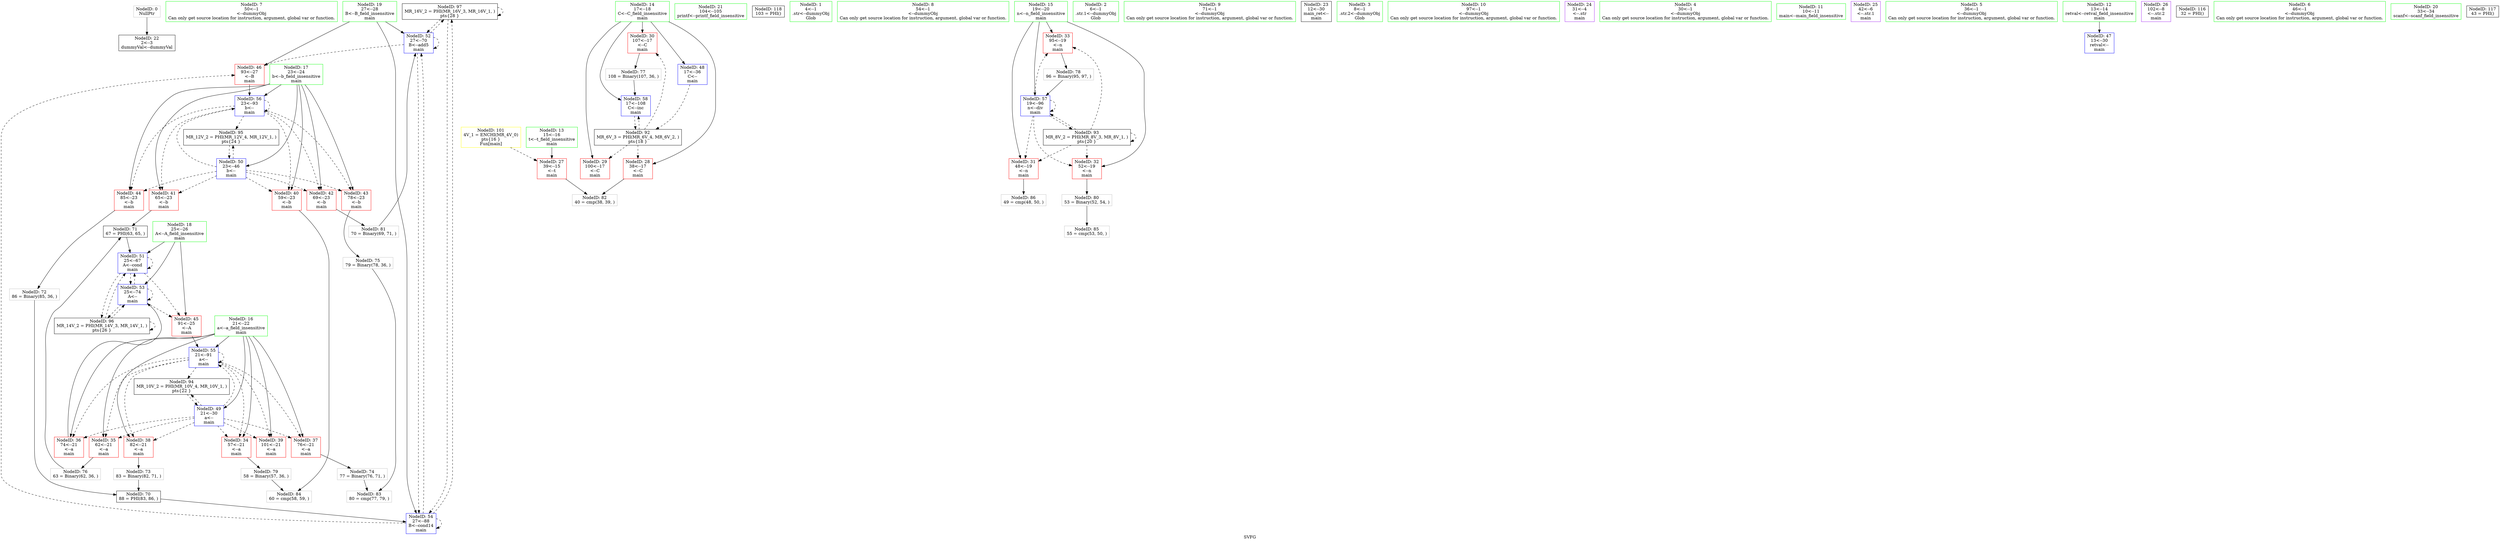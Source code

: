 digraph "SVFG" {
	label="SVFG";

	Node0x563dfec52780 [shape=record,color=grey,label="{NodeID: 0\nNullPtr}"];
	Node0x563dfec52780 -> Node0x563dfec67bf0[style=solid];
	Node0x563dfec67200 [shape=record,color=green,label="{NodeID: 7\n50\<--1\n\<--dummyObj\nCan only get source location for instruction, argument, global var or function.}"];
	Node0x563dfec69640 [shape=record,color=black,label="{NodeID: 97\nMR_16V_2 = PHI(MR_16V_3, MR_16V_1, )\npts\{28 \}\n}"];
	Node0x563dfec69640 -> Node0x563dfec69c90[style=dashed];
	Node0x563dfec69640 -> Node0x563dfec69e30[style=dashed];
	Node0x563dfec69640 -> Node0x563dfec69640[style=dashed];
	Node0x563dfec51c20 [shape=record,color=green,label="{NodeID: 14\n17\<--18\nC\<--C_field_insensitive\nmain\n}"];
	Node0x563dfec51c20 -> Node0x563dfec68100[style=solid];
	Node0x563dfec51c20 -> Node0x563dfec681d0[style=solid];
	Node0x563dfec51c20 -> Node0x563dfec682a0[style=solid];
	Node0x563dfec51c20 -> Node0x563dfec69950[style=solid];
	Node0x563dfec51c20 -> Node0x563dfec6a170[style=solid];
	Node0x563dfec67b20 [shape=record,color=green,label="{NodeID: 21\n104\<--105\nprintf\<--printf_field_insensitive\n}"];
	Node0x563dfec68100 [shape=record,color=red,label="{NodeID: 28\n38\<--17\n\<--C\nmain\n}"];
	Node0x563dfec68100 -> Node0x563dfec6cbe0[style=solid];
	Node0x563dfec7bb80 [shape=record,color=black,label="{NodeID: 118\n103 = PHI()\n}"];
	Node0x563dfec686b0 [shape=record,color=red,label="{NodeID: 35\n62\<--21\n\<--a\nmain\n}"];
	Node0x563dfec686b0 -> Node0x563dfec6c2e0[style=solid];
	Node0x563dfec68c60 [shape=record,color=red,label="{NodeID: 42\n69\<--23\n\<--b\nmain\n}"];
	Node0x563dfec68c60 -> Node0x563dfec6ca60[style=solid];
	Node0x563dfec69a20 [shape=record,color=blue,label="{NodeID: 49\n21\<--30\na\<--\nmain\n}"];
	Node0x563dfec69a20 -> Node0x563dfec685e0[style=dashed];
	Node0x563dfec69a20 -> Node0x563dfec686b0[style=dashed];
	Node0x563dfec69a20 -> Node0x563dfec68780[style=dashed];
	Node0x563dfec69a20 -> Node0x563dfec68850[style=dashed];
	Node0x563dfec69a20 -> Node0x563dfec68920[style=dashed];
	Node0x563dfec69a20 -> Node0x563dfec689f0[style=dashed];
	Node0x563dfec69a20 -> Node0x563dfec69f00[style=dashed];
	Node0x563dfec69a20 -> Node0x563dfec72500[style=dashed];
	Node0x563dfec69fd0 [shape=record,color=blue,label="{NodeID: 56\n23\<--93\nb\<--\nmain\n}"];
	Node0x563dfec69fd0 -> Node0x563dfec68ac0[style=dashed];
	Node0x563dfec69fd0 -> Node0x563dfec68b90[style=dashed];
	Node0x563dfec69fd0 -> Node0x563dfec68c60[style=dashed];
	Node0x563dfec69fd0 -> Node0x563dfec68d30[style=dashed];
	Node0x563dfec69fd0 -> Node0x563dfec68e00[style=dashed];
	Node0x563dfec69fd0 -> Node0x563dfec69fd0[style=dashed];
	Node0x563dfec69fd0 -> Node0x563dfec72a00[style=dashed];
	Node0x563dfeb487f0 [shape=record,color=black,label="{NodeID: 70\n88 = PHI(83, 86, )\n}"];
	Node0x563dfeb487f0 -> Node0x563dfec69e30[style=solid];
	Node0x563dfec6c460 [shape=record,color=grey,label="{NodeID: 77\n108 = Binary(107, 36, )\n}"];
	Node0x563dfec6c460 -> Node0x563dfec6a170[style=solid];
	Node0x563dfec6cee0 [shape=record,color=grey,label="{NodeID: 84\n60 = cmp(58, 59, )\n}"];
	Node0x563dfec52d30 [shape=record,color=green,label="{NodeID: 1\n4\<--1\n.str\<--dummyObj\nGlob }"];
	Node0x563dfec67290 [shape=record,color=green,label="{NodeID: 8\n54\<--1\n\<--dummyObj\nCan only get source location for instruction, argument, global var or function.}"];
	Node0x563dfec51cf0 [shape=record,color=green,label="{NodeID: 15\n19\<--20\nn\<--n_field_insensitive\nmain\n}"];
	Node0x563dfec51cf0 -> Node0x563dfec68370[style=solid];
	Node0x563dfec51cf0 -> Node0x563dfec68440[style=solid];
	Node0x563dfec51cf0 -> Node0x563dfec68510[style=solid];
	Node0x563dfec51cf0 -> Node0x563dfec6a0a0[style=solid];
	Node0x563dfec67bf0 [shape=record,color=black,label="{NodeID: 22\n2\<--3\ndummyVal\<--dummyVal\n}"];
	Node0x563dfec681d0 [shape=record,color=red,label="{NodeID: 29\n100\<--17\n\<--C\nmain\n}"];
	Node0x563dfec68780 [shape=record,color=red,label="{NodeID: 36\n74\<--21\n\<--a\nmain\n}"];
	Node0x563dfec68780 -> Node0x563dfec69d60[style=solid];
	Node0x563dfec68d30 [shape=record,color=red,label="{NodeID: 43\n78\<--23\n\<--b\nmain\n}"];
	Node0x563dfec68d30 -> Node0x563dfec6c160[style=solid];
	Node0x563dfec69af0 [shape=record,color=blue,label="{NodeID: 50\n23\<--46\nb\<--\nmain\n}"];
	Node0x563dfec69af0 -> Node0x563dfec68ac0[style=dashed];
	Node0x563dfec69af0 -> Node0x563dfec68b90[style=dashed];
	Node0x563dfec69af0 -> Node0x563dfec68c60[style=dashed];
	Node0x563dfec69af0 -> Node0x563dfec68d30[style=dashed];
	Node0x563dfec69af0 -> Node0x563dfec68e00[style=dashed];
	Node0x563dfec69af0 -> Node0x563dfec69fd0[style=dashed];
	Node0x563dfec69af0 -> Node0x563dfec72a00[style=dashed];
	Node0x563dfec6a0a0 [shape=record,color=blue,label="{NodeID: 57\n19\<--96\nn\<--div\nmain\n}"];
	Node0x563dfec6a0a0 -> Node0x563dfec68370[style=dashed];
	Node0x563dfec6a0a0 -> Node0x563dfec68440[style=dashed];
	Node0x563dfec6a0a0 -> Node0x563dfec68510[style=dashed];
	Node0x563dfec6a0a0 -> Node0x563dfec6a0a0[style=dashed];
	Node0x563dfec6a0a0 -> Node0x563dfec72000[style=dashed];
	Node0x563dfec6b740 [shape=record,color=black,label="{NodeID: 71\n67 = PHI(63, 65, )\n}"];
	Node0x563dfec6b740 -> Node0x563dfec69bc0[style=solid];
	Node0x563dfec6c5e0 [shape=record,color=grey,label="{NodeID: 78\n96 = Binary(95, 97, )\n}"];
	Node0x563dfec6c5e0 -> Node0x563dfec6a0a0[style=solid];
	Node0x563dfec6d060 [shape=record,color=grey,label="{NodeID: 85\n55 = cmp(53, 50, )\n}"];
	Node0x563dfec51670 [shape=record,color=green,label="{NodeID: 2\n6\<--1\n.str.1\<--dummyObj\nGlob }"];
	Node0x563dfec71b00 [shape=record,color=black,label="{NodeID: 92\nMR_6V_3 = PHI(MR_6V_4, MR_6V_2, )\npts\{18 \}\n}"];
	Node0x563dfec71b00 -> Node0x563dfec68100[style=dashed];
	Node0x563dfec71b00 -> Node0x563dfec681d0[style=dashed];
	Node0x563dfec71b00 -> Node0x563dfec682a0[style=dashed];
	Node0x563dfec71b00 -> Node0x563dfec6a170[style=dashed];
	Node0x563dfec67320 [shape=record,color=green,label="{NodeID: 9\n71\<--1\n\<--dummyObj\nCan only get source location for instruction, argument, global var or function.}"];
	Node0x563dfec51dc0 [shape=record,color=green,label="{NodeID: 16\n21\<--22\na\<--a_field_insensitive\nmain\n}"];
	Node0x563dfec51dc0 -> Node0x563dfec685e0[style=solid];
	Node0x563dfec51dc0 -> Node0x563dfec686b0[style=solid];
	Node0x563dfec51dc0 -> Node0x563dfec68780[style=solid];
	Node0x563dfec51dc0 -> Node0x563dfec68850[style=solid];
	Node0x563dfec51dc0 -> Node0x563dfec68920[style=solid];
	Node0x563dfec51dc0 -> Node0x563dfec689f0[style=solid];
	Node0x563dfec51dc0 -> Node0x563dfec69a20[style=solid];
	Node0x563dfec51dc0 -> Node0x563dfec69f00[style=solid];
	Node0x563dfec67cf0 [shape=record,color=black,label="{NodeID: 23\n12\<--30\nmain_ret\<--\nmain\n}"];
	Node0x563dfec682a0 [shape=record,color=red,label="{NodeID: 30\n107\<--17\n\<--C\nmain\n}"];
	Node0x563dfec682a0 -> Node0x563dfec6c460[style=solid];
	Node0x563dfec68850 [shape=record,color=red,label="{NodeID: 37\n76\<--21\n\<--a\nmain\n}"];
	Node0x563dfec68850 -> Node0x563dfec6bfe0[style=solid];
	Node0x563dfec68e00 [shape=record,color=red,label="{NodeID: 44\n85\<--23\n\<--b\nmain\n}"];
	Node0x563dfec68e00 -> Node0x563dfec6bce0[style=solid];
	Node0x563dfec69bc0 [shape=record,color=blue,label="{NodeID: 51\n25\<--67\nA\<--cond\nmain\n}"];
	Node0x563dfec69bc0 -> Node0x563dfec68ed0[style=dashed];
	Node0x563dfec69bc0 -> Node0x563dfec69bc0[style=dashed];
	Node0x563dfec69bc0 -> Node0x563dfec69d60[style=dashed];
	Node0x563dfec69bc0 -> Node0x563dfec69550[style=dashed];
	Node0x563dfec6a170 [shape=record,color=blue,label="{NodeID: 58\n17\<--108\nC\<--inc\nmain\n}"];
	Node0x563dfec6a170 -> Node0x563dfec71b00[style=dashed];
	Node0x563dfec6bce0 [shape=record,color=grey,label="{NodeID: 72\n86 = Binary(85, 36, )\n}"];
	Node0x563dfec6bce0 -> Node0x563dfeb487f0[style=solid];
	Node0x563dfec6c760 [shape=record,color=grey,label="{NodeID: 79\n58 = Binary(57, 36, )\n}"];
	Node0x563dfec6c760 -> Node0x563dfec6cee0[style=solid];
	Node0x563dfec6d1e0 [shape=record,color=grey,label="{NodeID: 86\n49 = cmp(48, 50, )\n}"];
	Node0x563dfec514f0 [shape=record,color=green,label="{NodeID: 3\n8\<--1\n.str.2\<--dummyObj\nGlob }"];
	Node0x563dfec72000 [shape=record,color=black,label="{NodeID: 93\nMR_8V_2 = PHI(MR_8V_3, MR_8V_1, )\npts\{20 \}\n}"];
	Node0x563dfec72000 -> Node0x563dfec68370[style=dashed];
	Node0x563dfec72000 -> Node0x563dfec68440[style=dashed];
	Node0x563dfec72000 -> Node0x563dfec68510[style=dashed];
	Node0x563dfec72000 -> Node0x563dfec6a0a0[style=dashed];
	Node0x563dfec72000 -> Node0x563dfec72000[style=dashed];
	Node0x563dfec517f0 [shape=record,color=green,label="{NodeID: 10\n97\<--1\n\<--dummyObj\nCan only get source location for instruction, argument, global var or function.}"];
	Node0x563dfec677e0 [shape=record,color=green,label="{NodeID: 17\n23\<--24\nb\<--b_field_insensitive\nmain\n}"];
	Node0x563dfec677e0 -> Node0x563dfec68ac0[style=solid];
	Node0x563dfec677e0 -> Node0x563dfec68b90[style=solid];
	Node0x563dfec677e0 -> Node0x563dfec68c60[style=solid];
	Node0x563dfec677e0 -> Node0x563dfec68d30[style=solid];
	Node0x563dfec677e0 -> Node0x563dfec68e00[style=solid];
	Node0x563dfec677e0 -> Node0x563dfec69af0[style=solid];
	Node0x563dfec677e0 -> Node0x563dfec69fd0[style=solid];
	Node0x563dfec67dc0 [shape=record,color=purple,label="{NodeID: 24\n31\<--4\n\<--.str\nmain\n}"];
	Node0x563dfec68370 [shape=record,color=red,label="{NodeID: 31\n48\<--19\n\<--n\nmain\n}"];
	Node0x563dfec68370 -> Node0x563dfec6d1e0[style=solid];
	Node0x563dfec68920 [shape=record,color=red,label="{NodeID: 38\n82\<--21\n\<--a\nmain\n}"];
	Node0x563dfec68920 -> Node0x563dfec6be60[style=solid];
	Node0x563dfec68ed0 [shape=record,color=red,label="{NodeID: 45\n91\<--25\n\<--A\nmain\n}"];
	Node0x563dfec68ed0 -> Node0x563dfec69f00[style=solid];
	Node0x563dfec69c90 [shape=record,color=blue,label="{NodeID: 52\n27\<--70\nB\<--add5\nmain\n}"];
	Node0x563dfec69c90 -> Node0x563dfec68fa0[style=dashed];
	Node0x563dfec69c90 -> Node0x563dfec69c90[style=dashed];
	Node0x563dfec69c90 -> Node0x563dfec69e30[style=dashed];
	Node0x563dfec69c90 -> Node0x563dfec69640[style=dashed];
	Node0x563dfec6be60 [shape=record,color=grey,label="{NodeID: 73\n83 = Binary(82, 71, )\n}"];
	Node0x563dfec6be60 -> Node0x563dfeb487f0[style=solid];
	Node0x563dfec6c8e0 [shape=record,color=grey,label="{NodeID: 80\n53 = Binary(52, 54, )\n}"];
	Node0x563dfec6c8e0 -> Node0x563dfec6d060[style=solid];
	Node0x563dfec51580 [shape=record,color=green,label="{NodeID: 4\n30\<--1\n\<--dummyObj\nCan only get source location for instruction, argument, global var or function.}"];
	Node0x563dfec72500 [shape=record,color=black,label="{NodeID: 94\nMR_10V_2 = PHI(MR_10V_4, MR_10V_1, )\npts\{22 \}\n}"];
	Node0x563dfec72500 -> Node0x563dfec69a20[style=dashed];
	Node0x563dfec518f0 [shape=record,color=green,label="{NodeID: 11\n10\<--11\nmain\<--main_field_insensitive\n}"];
	Node0x563dfec75630 [shape=record,color=yellow,style=double,label="{NodeID: 101\n4V_1 = ENCHI(MR_4V_0)\npts\{16 \}\nFun[main]}"];
	Node0x563dfec75630 -> Node0x563dfec68030[style=dashed];
	Node0x563dfec678b0 [shape=record,color=green,label="{NodeID: 18\n25\<--26\nA\<--A_field_insensitive\nmain\n}"];
	Node0x563dfec678b0 -> Node0x563dfec68ed0[style=solid];
	Node0x563dfec678b0 -> Node0x563dfec69bc0[style=solid];
	Node0x563dfec678b0 -> Node0x563dfec69d60[style=solid];
	Node0x563dfec67e90 [shape=record,color=purple,label="{NodeID: 25\n42\<--6\n\<--.str.1\nmain\n}"];
	Node0x563dfec68440 [shape=record,color=red,label="{NodeID: 32\n52\<--19\n\<--n\nmain\n}"];
	Node0x563dfec68440 -> Node0x563dfec6c8e0[style=solid];
	Node0x563dfec689f0 [shape=record,color=red,label="{NodeID: 39\n101\<--21\n\<--a\nmain\n}"];
	Node0x563dfec68fa0 [shape=record,color=red,label="{NodeID: 46\n93\<--27\n\<--B\nmain\n}"];
	Node0x563dfec68fa0 -> Node0x563dfec69fd0[style=solid];
	Node0x563dfec69d60 [shape=record,color=blue,label="{NodeID: 53\n25\<--74\nA\<--\nmain\n}"];
	Node0x563dfec69d60 -> Node0x563dfec68ed0[style=dashed];
	Node0x563dfec69d60 -> Node0x563dfec69bc0[style=dashed];
	Node0x563dfec69d60 -> Node0x563dfec69d60[style=dashed];
	Node0x563dfec69d60 -> Node0x563dfec69550[style=dashed];
	Node0x563dfec6bfe0 [shape=record,color=grey,label="{NodeID: 74\n77 = Binary(76, 71, )\n}"];
	Node0x563dfec6bfe0 -> Node0x563dfec6cd60[style=solid];
	Node0x563dfec6ca60 [shape=record,color=grey,label="{NodeID: 81\n70 = Binary(69, 71, )\n}"];
	Node0x563dfec6ca60 -> Node0x563dfec69c90[style=solid];
	Node0x563dfec66ec0 [shape=record,color=green,label="{NodeID: 5\n36\<--1\n\<--dummyObj\nCan only get source location for instruction, argument, global var or function.}"];
	Node0x563dfec72a00 [shape=record,color=black,label="{NodeID: 95\nMR_12V_2 = PHI(MR_12V_4, MR_12V_1, )\npts\{24 \}\n}"];
	Node0x563dfec72a00 -> Node0x563dfec69af0[style=dashed];
	Node0x563dfec519f0 [shape=record,color=green,label="{NodeID: 12\n13\<--14\nretval\<--retval_field_insensitive\nmain\n}"];
	Node0x563dfec519f0 -> Node0x563dfec69070[style=solid];
	Node0x563dfec67980 [shape=record,color=green,label="{NodeID: 19\n27\<--28\nB\<--B_field_insensitive\nmain\n}"];
	Node0x563dfec67980 -> Node0x563dfec68fa0[style=solid];
	Node0x563dfec67980 -> Node0x563dfec69c90[style=solid];
	Node0x563dfec67980 -> Node0x563dfec69e30[style=solid];
	Node0x563dfec67f60 [shape=record,color=purple,label="{NodeID: 26\n102\<--8\n\<--.str.2\nmain\n}"];
	Node0x563dfec7b980 [shape=record,color=black,label="{NodeID: 116\n32 = PHI()\n}"];
	Node0x563dfec68510 [shape=record,color=red,label="{NodeID: 33\n95\<--19\n\<--n\nmain\n}"];
	Node0x563dfec68510 -> Node0x563dfec6c5e0[style=solid];
	Node0x563dfec68ac0 [shape=record,color=red,label="{NodeID: 40\n59\<--23\n\<--b\nmain\n}"];
	Node0x563dfec68ac0 -> Node0x563dfec6cee0[style=solid];
	Node0x563dfec69070 [shape=record,color=blue,label="{NodeID: 47\n13\<--30\nretval\<--\nmain\n}"];
	Node0x563dfec69e30 [shape=record,color=blue,label="{NodeID: 54\n27\<--88\nB\<--cond14\nmain\n}"];
	Node0x563dfec69e30 -> Node0x563dfec68fa0[style=dashed];
	Node0x563dfec69e30 -> Node0x563dfec69c90[style=dashed];
	Node0x563dfec69e30 -> Node0x563dfec69e30[style=dashed];
	Node0x563dfec69e30 -> Node0x563dfec69640[style=dashed];
	Node0x563dfec6c160 [shape=record,color=grey,label="{NodeID: 75\n79 = Binary(78, 36, )\n}"];
	Node0x563dfec6c160 -> Node0x563dfec6cd60[style=solid];
	Node0x563dfec6cbe0 [shape=record,color=grey,label="{NodeID: 82\n40 = cmp(38, 39, )\n}"];
	Node0x563dfec66f50 [shape=record,color=green,label="{NodeID: 6\n46\<--1\n\<--dummyObj\nCan only get source location for instruction, argument, global var or function.}"];
	Node0x563dfec69550 [shape=record,color=black,label="{NodeID: 96\nMR_14V_2 = PHI(MR_14V_3, MR_14V_1, )\npts\{26 \}\n}"];
	Node0x563dfec69550 -> Node0x563dfec69bc0[style=dashed];
	Node0x563dfec69550 -> Node0x563dfec69d60[style=dashed];
	Node0x563dfec69550 -> Node0x563dfec69550[style=dashed];
	Node0x563dfec51b50 [shape=record,color=green,label="{NodeID: 13\n15\<--16\nt\<--t_field_insensitive\nmain\n}"];
	Node0x563dfec51b50 -> Node0x563dfec68030[style=solid];
	Node0x563dfec67a50 [shape=record,color=green,label="{NodeID: 20\n33\<--34\nscanf\<--scanf_field_insensitive\n}"];
	Node0x563dfec68030 [shape=record,color=red,label="{NodeID: 27\n39\<--15\n\<--t\nmain\n}"];
	Node0x563dfec68030 -> Node0x563dfec6cbe0[style=solid];
	Node0x563dfec7ba80 [shape=record,color=black,label="{NodeID: 117\n43 = PHI()\n}"];
	Node0x563dfec685e0 [shape=record,color=red,label="{NodeID: 34\n57\<--21\n\<--a\nmain\n}"];
	Node0x563dfec685e0 -> Node0x563dfec6c760[style=solid];
	Node0x563dfec68b90 [shape=record,color=red,label="{NodeID: 41\n65\<--23\n\<--b\nmain\n}"];
	Node0x563dfec68b90 -> Node0x563dfec6b740[style=solid];
	Node0x563dfec69950 [shape=record,color=blue,label="{NodeID: 48\n17\<--36\nC\<--\nmain\n}"];
	Node0x563dfec69950 -> Node0x563dfec71b00[style=dashed];
	Node0x563dfec69f00 [shape=record,color=blue,label="{NodeID: 55\n21\<--91\na\<--\nmain\n}"];
	Node0x563dfec69f00 -> Node0x563dfec685e0[style=dashed];
	Node0x563dfec69f00 -> Node0x563dfec686b0[style=dashed];
	Node0x563dfec69f00 -> Node0x563dfec68780[style=dashed];
	Node0x563dfec69f00 -> Node0x563dfec68850[style=dashed];
	Node0x563dfec69f00 -> Node0x563dfec68920[style=dashed];
	Node0x563dfec69f00 -> Node0x563dfec689f0[style=dashed];
	Node0x563dfec69f00 -> Node0x563dfec69f00[style=dashed];
	Node0x563dfec69f00 -> Node0x563dfec72500[style=dashed];
	Node0x563dfec6c2e0 [shape=record,color=grey,label="{NodeID: 76\n63 = Binary(62, 36, )\n}"];
	Node0x563dfec6c2e0 -> Node0x563dfec6b740[style=solid];
	Node0x563dfec6cd60 [shape=record,color=grey,label="{NodeID: 83\n80 = cmp(77, 79, )\n}"];
}
